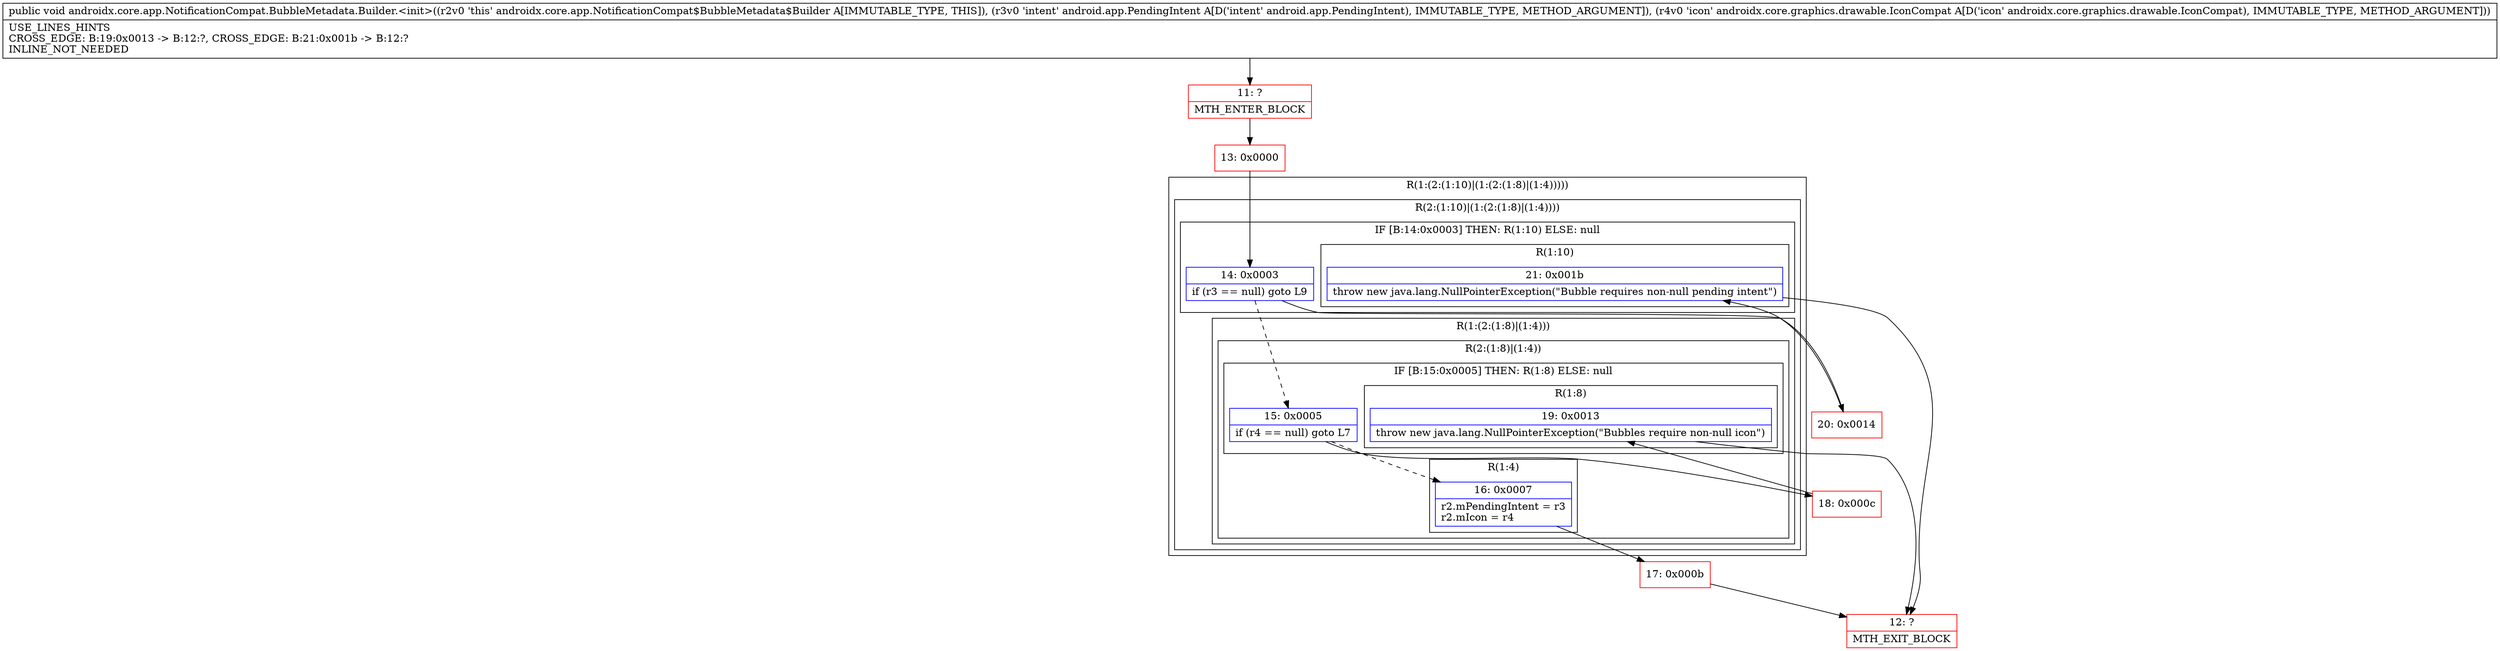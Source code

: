 digraph "CFG forandroidx.core.app.NotificationCompat.BubbleMetadata.Builder.\<init\>(Landroid\/app\/PendingIntent;Landroidx\/core\/graphics\/drawable\/IconCompat;)V" {
subgraph cluster_Region_1147514093 {
label = "R(1:(2:(1:10)|(1:(2:(1:8)|(1:4)))))";
node [shape=record,color=blue];
subgraph cluster_Region_1245043644 {
label = "R(2:(1:10)|(1:(2:(1:8)|(1:4))))";
node [shape=record,color=blue];
subgraph cluster_IfRegion_551377041 {
label = "IF [B:14:0x0003] THEN: R(1:10) ELSE: null";
node [shape=record,color=blue];
Node_14 [shape=record,label="{14\:\ 0x0003|if (r3 == null) goto L9\l}"];
subgraph cluster_Region_1006244216 {
label = "R(1:10)";
node [shape=record,color=blue];
Node_21 [shape=record,label="{21\:\ 0x001b|throw new java.lang.NullPointerException(\"Bubble requires non\-null pending intent\")\l}"];
}
}
subgraph cluster_Region_1376899118 {
label = "R(1:(2:(1:8)|(1:4)))";
node [shape=record,color=blue];
subgraph cluster_Region_916265451 {
label = "R(2:(1:8)|(1:4))";
node [shape=record,color=blue];
subgraph cluster_IfRegion_2093926009 {
label = "IF [B:15:0x0005] THEN: R(1:8) ELSE: null";
node [shape=record,color=blue];
Node_15 [shape=record,label="{15\:\ 0x0005|if (r4 == null) goto L7\l}"];
subgraph cluster_Region_391412041 {
label = "R(1:8)";
node [shape=record,color=blue];
Node_19 [shape=record,label="{19\:\ 0x0013|throw new java.lang.NullPointerException(\"Bubbles require non\-null icon\")\l}"];
}
}
subgraph cluster_Region_1268271917 {
label = "R(1:4)";
node [shape=record,color=blue];
Node_16 [shape=record,label="{16\:\ 0x0007|r2.mPendingIntent = r3\lr2.mIcon = r4\l}"];
}
}
}
}
}
Node_11 [shape=record,color=red,label="{11\:\ ?|MTH_ENTER_BLOCK\l}"];
Node_13 [shape=record,color=red,label="{13\:\ 0x0000}"];
Node_17 [shape=record,color=red,label="{17\:\ 0x000b}"];
Node_12 [shape=record,color=red,label="{12\:\ ?|MTH_EXIT_BLOCK\l}"];
Node_18 [shape=record,color=red,label="{18\:\ 0x000c}"];
Node_20 [shape=record,color=red,label="{20\:\ 0x0014}"];
MethodNode[shape=record,label="{public void androidx.core.app.NotificationCompat.BubbleMetadata.Builder.\<init\>((r2v0 'this' androidx.core.app.NotificationCompat$BubbleMetadata$Builder A[IMMUTABLE_TYPE, THIS]), (r3v0 'intent' android.app.PendingIntent A[D('intent' android.app.PendingIntent), IMMUTABLE_TYPE, METHOD_ARGUMENT]), (r4v0 'icon' androidx.core.graphics.drawable.IconCompat A[D('icon' androidx.core.graphics.drawable.IconCompat), IMMUTABLE_TYPE, METHOD_ARGUMENT]))  | USE_LINES_HINTS\lCROSS_EDGE: B:19:0x0013 \-\> B:12:?, CROSS_EDGE: B:21:0x001b \-\> B:12:?\lINLINE_NOT_NEEDED\l}"];
MethodNode -> Node_11;Node_14 -> Node_15[style=dashed];
Node_14 -> Node_20;
Node_21 -> Node_12;
Node_15 -> Node_16[style=dashed];
Node_15 -> Node_18;
Node_19 -> Node_12;
Node_16 -> Node_17;
Node_11 -> Node_13;
Node_13 -> Node_14;
Node_17 -> Node_12;
Node_18 -> Node_19;
Node_20 -> Node_21;
}

